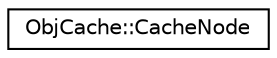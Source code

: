 digraph "Graphical Class Hierarchy"
{
 // INTERACTIVE_SVG=YES
  edge [fontname="Helvetica",fontsize="10",labelfontname="Helvetica",labelfontsize="10"];
  node [fontname="Helvetica",fontsize="10",shape=record];
  rankdir="LR";
  Node0 [label="ObjCache::CacheNode",height=0.2,width=0.4,color="black", fillcolor="white", style="filled",URL="$dd/d20/struct_obj_cache_1_1_cache_node.html"];
}
